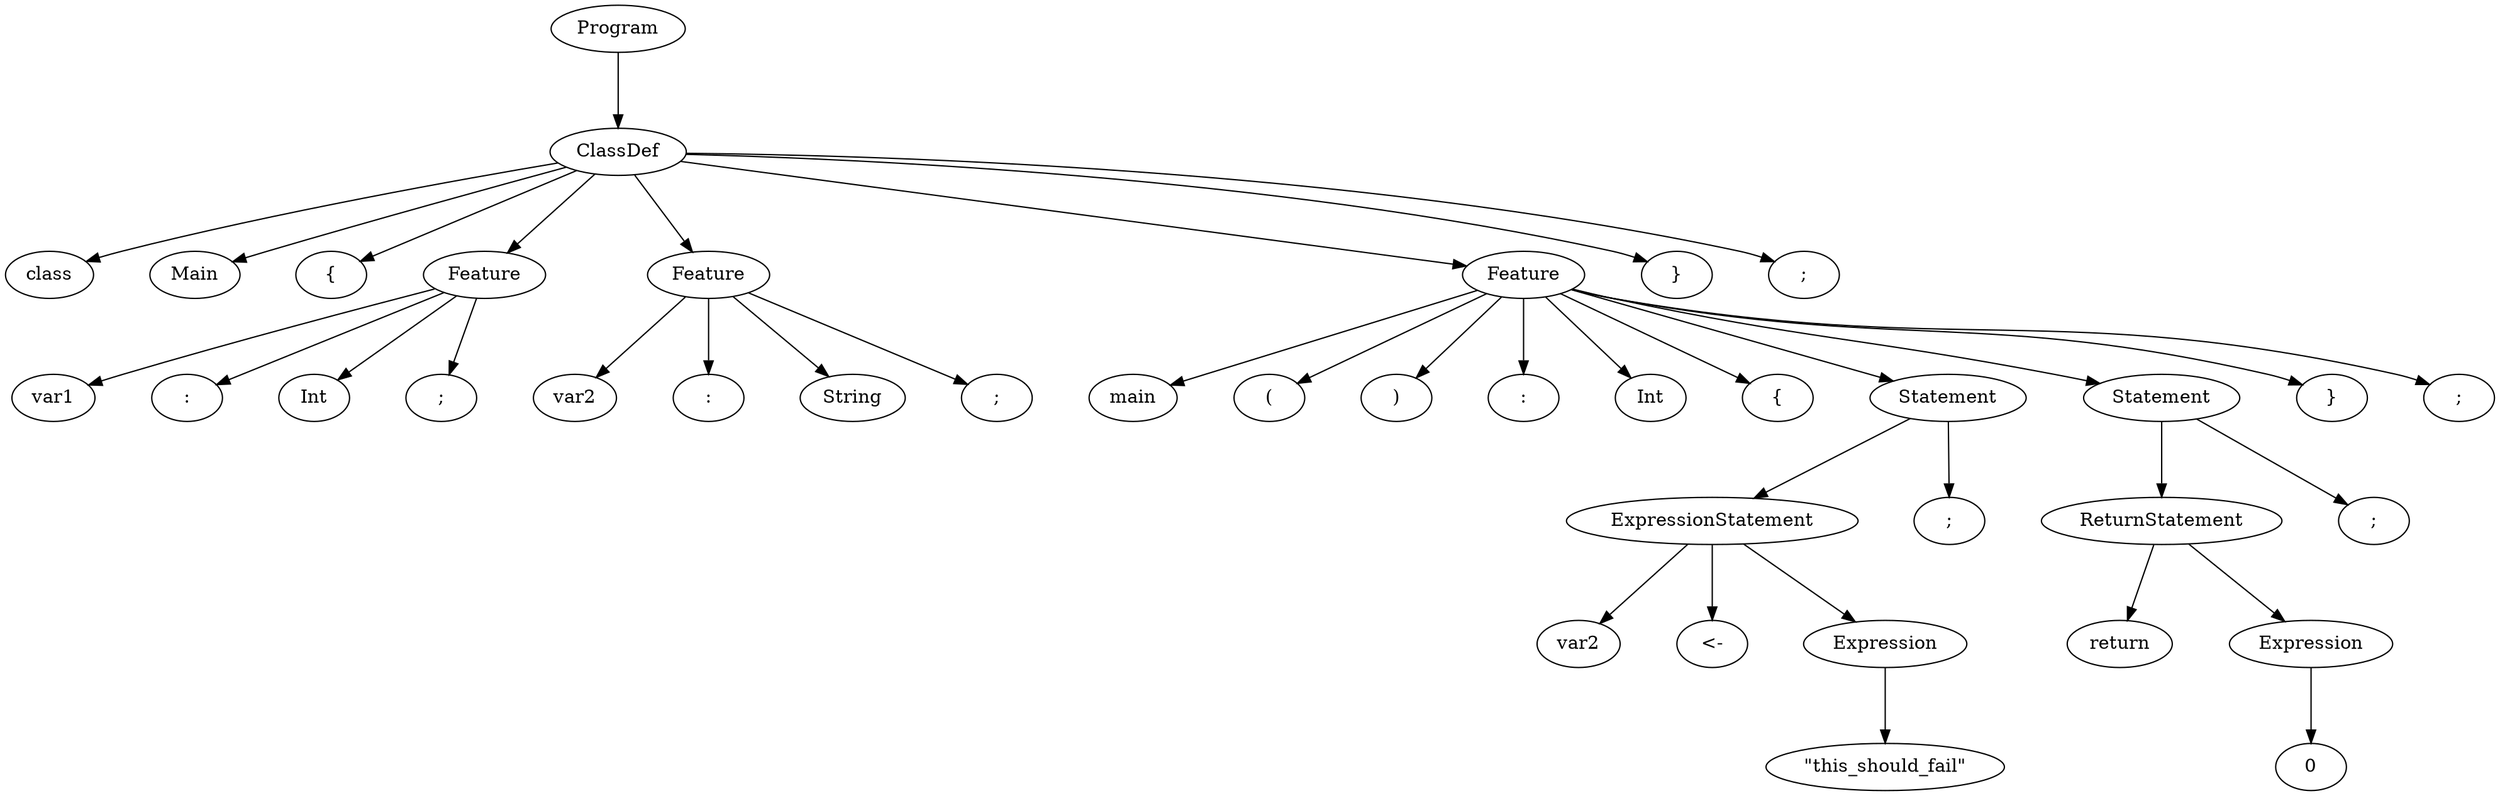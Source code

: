 digraph tree {
rankdir=TB;
nodesep=0.6;
ranksep=0.8;
    "Program_2640591335184" [label="Program"];
    "ClassDef_2640709353872" [label="ClassDef"];
    "class_2640709556992" [label="class"];
    "Main_2640709556352" [label="Main"];
    "{_2640709556672" [label="{"];
    "Feature_2640709357904" [label="Feature"];
    "var1_2640709553728" [label="var1"];
    ":_2640709557312" [label=":"];
    "Int_2640709557376" [label="Int"];
    ";_2640709557440" [label=";"];
    "Feature_2640709358016" [label="Feature"];
    "var2_2640709557248" [label="var2"];
    ":_2640709557568" [label=":"];
    "String_2640709557632" [label="String"];
    ";_2640709557696" [label=";"];
    "Feature_2640709354208" [label="Feature"];
    "main_2640709557824" [label="main"];
    "(_2640709557056" [label="("];
    ")_2640709557888" [label=")"];
    ":_2640709557952" [label=":"];
    "Int_2640709558016" [label="Int"];
    "{_2640709558144" [label="{"];
    "Statement_2640709354432" [label="Statement"];
    "ExpressionStatement_2640709353984" [label="ExpressionStatement"];
    "var2_2640709558080" [label="var2"];
    "<-_2640709558208" [label="<-"];
    "Expression_2640709354320" [label="Expression"];
    "\\\"this_should_fail\\\"_2640709558400" [label="\"this_should_fail\""];
    ";_2640709558464" [label=";"];
    "Statement_2640709358128" [label="Statement"];
    "ReturnStatement_2640709358240" [label="ReturnStatement"];
    "return_2640709558528" [label="return"];
    "Expression_2640709358352" [label="Expression"];
    "0_2640709558784" [label="0"];
    ";_2640709558848" [label=";"];
    "}_2640709558912" [label="}"];
    ";_2640709558656" [label=";"];
    "}_2640709558976" [label="}"];
    ";_2640709467840" [label=";"];
    "Program_2640591335184" -> "ClassDef_2640709353872";
    "ClassDef_2640709353872" -> "class_2640709556992";
    "ClassDef_2640709353872" -> "Main_2640709556352";
    "ClassDef_2640709353872" -> "{_2640709556672";
    "ClassDef_2640709353872" -> "Feature_2640709357904";
    "ClassDef_2640709353872" -> "Feature_2640709358016";
    "ClassDef_2640709353872" -> "Feature_2640709354208";
    "ClassDef_2640709353872" -> "}_2640709558976";
    "ClassDef_2640709353872" -> ";_2640709467840";
    "Feature_2640709357904" -> "var1_2640709553728";
    "Feature_2640709357904" -> ":_2640709557312";
    "Feature_2640709357904" -> "Int_2640709557376";
    "Feature_2640709357904" -> ";_2640709557440";
    "Feature_2640709358016" -> "var2_2640709557248";
    "Feature_2640709358016" -> ":_2640709557568";
    "Feature_2640709358016" -> "String_2640709557632";
    "Feature_2640709358016" -> ";_2640709557696";
    "Feature_2640709354208" -> "main_2640709557824";
    "Feature_2640709354208" -> "(_2640709557056";
    "Feature_2640709354208" -> ")_2640709557888";
    "Feature_2640709354208" -> ":_2640709557952";
    "Feature_2640709354208" -> "Int_2640709558016";
    "Feature_2640709354208" -> "{_2640709558144";
    "Feature_2640709354208" -> "Statement_2640709354432";
    "Feature_2640709354208" -> "Statement_2640709358128";
    "Feature_2640709354208" -> "}_2640709558912";
    "Feature_2640709354208" -> ";_2640709558656";
    "Statement_2640709354432" -> "ExpressionStatement_2640709353984";
    "Statement_2640709354432" -> ";_2640709558464";
    "ExpressionStatement_2640709353984" -> "var2_2640709558080";
    "ExpressionStatement_2640709353984" -> "<-_2640709558208";
    "ExpressionStatement_2640709353984" -> "Expression_2640709354320";
    "Expression_2640709354320" -> "\\\"this_should_fail\\\"_2640709558400";
    "Statement_2640709358128" -> "ReturnStatement_2640709358240";
    "Statement_2640709358128" -> ";_2640709558848";
    "ReturnStatement_2640709358240" -> "return_2640709558528";
    "ReturnStatement_2640709358240" -> "Expression_2640709358352";
    "Expression_2640709358352" -> "0_2640709558784";
}
